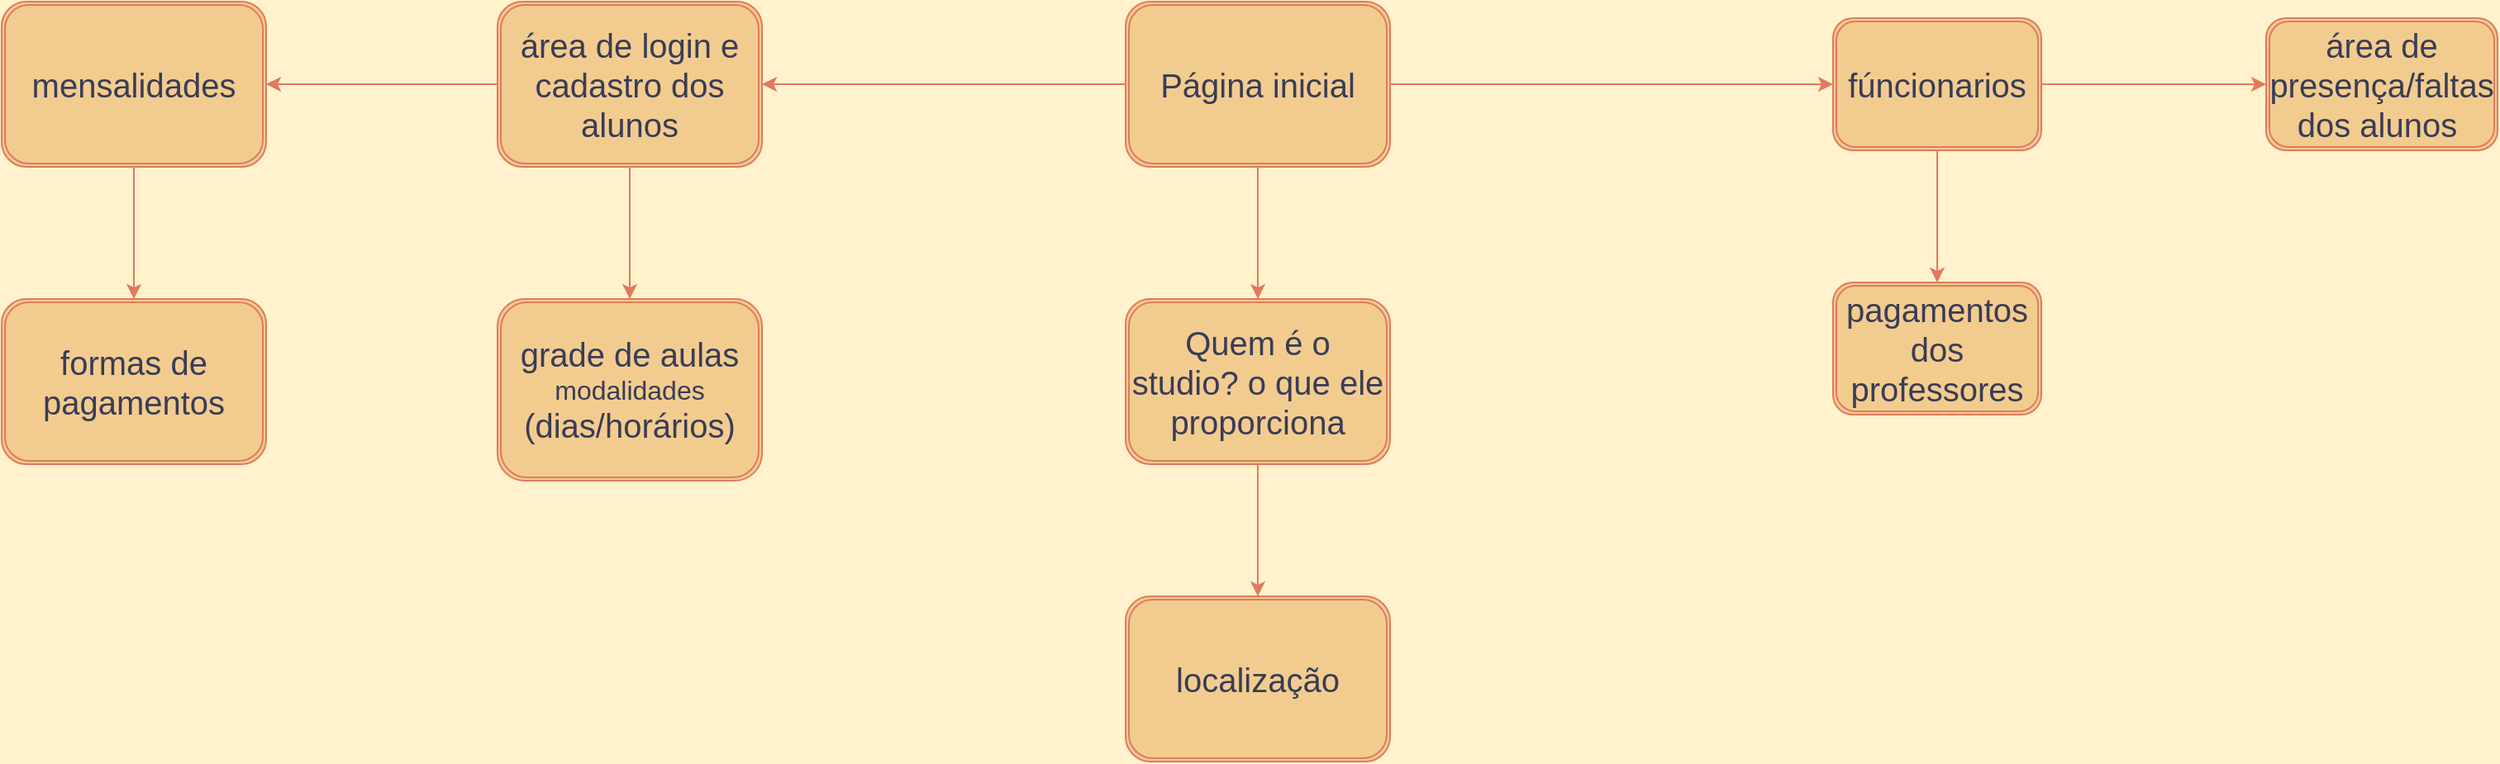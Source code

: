 <mxfile version="20.2.7" type="device"><diagram id="S6MFgTO6pI0vdOEfi4y0" name="Página-1"><mxGraphModel dx="2031" dy="1134" grid="1" gridSize="10" guides="1" tooltips="1" connect="1" arrows="1" fold="1" page="1" pageScale="1" pageWidth="827" pageHeight="1169" background="#FFF2CC" math="0" shadow="0"><root><mxCell id="0"/><mxCell id="1" parent="0"/><mxCell id="AEsOorf027XOE_4-P0p7-11" value="" style="edgeStyle=orthogonalEdgeStyle;rounded=0;orthogonalLoop=1;jettySize=auto;html=1;fontSize=20;fontColor=#393C56;strokeColor=#E07A5F;fillColor=#F2CC8F;" edge="1" parent="1" source="AEsOorf027XOE_4-P0p7-1" target="AEsOorf027XOE_4-P0p7-10"><mxGeometry relative="1" as="geometry"/></mxCell><mxCell id="AEsOorf027XOE_4-P0p7-13" value="" style="edgeStyle=orthogonalEdgeStyle;rounded=0;orthogonalLoop=1;jettySize=auto;html=1;fontSize=20;fontColor=#393C56;strokeColor=#E07A5F;fillColor=#F2CC8F;" edge="1" parent="1" source="AEsOorf027XOE_4-P0p7-1" target="AEsOorf027XOE_4-P0p7-12"><mxGeometry relative="1" as="geometry"/></mxCell><mxCell id="AEsOorf027XOE_4-P0p7-23" value="" style="edgeStyle=orthogonalEdgeStyle;rounded=0;orthogonalLoop=1;jettySize=auto;html=1;fontSize=20;fontColor=#393C56;strokeColor=#E07A5F;fillColor=#F2CC8F;" edge="1" parent="1" source="AEsOorf027XOE_4-P0p7-1" target="AEsOorf027XOE_4-P0p7-22"><mxGeometry relative="1" as="geometry"/></mxCell><mxCell id="AEsOorf027XOE_4-P0p7-1" value="&lt;span style=&quot;font-size: 20px;&quot;&gt;Página inicial&lt;br&gt;&lt;/span&gt;" style="shape=ext;double=1;rounded=1;whiteSpace=wrap;html=1;fontColor=#393C56;strokeColor=#E07A5F;fillColor=#F2CC8F;" vertex="1" parent="1"><mxGeometry x="750" y="10" width="160" height="100" as="geometry"/></mxCell><mxCell id="AEsOorf027XOE_4-P0p7-17" value="" style="edgeStyle=orthogonalEdgeStyle;rounded=0;orthogonalLoop=1;jettySize=auto;html=1;fontSize=20;fontColor=#393C56;strokeColor=#E07A5F;fillColor=#F2CC8F;" edge="1" parent="1" source="AEsOorf027XOE_4-P0p7-10" target="AEsOorf027XOE_4-P0p7-16"><mxGeometry relative="1" as="geometry"/></mxCell><mxCell id="AEsOorf027XOE_4-P0p7-27" value="" style="edgeStyle=orthogonalEdgeStyle;rounded=0;orthogonalLoop=1;jettySize=auto;html=1;fontSize=20;fontColor=#393C56;strokeColor=#E07A5F;fillColor=#F2CC8F;" edge="1" parent="1" source="AEsOorf027XOE_4-P0p7-10" target="AEsOorf027XOE_4-P0p7-26"><mxGeometry relative="1" as="geometry"/></mxCell><mxCell id="AEsOorf027XOE_4-P0p7-10" value="&lt;span style=&quot;font-size: 20px;&quot;&gt;área de login e cadastro dos alunos&lt;/span&gt;" style="shape=ext;double=1;rounded=1;whiteSpace=wrap;html=1;fontColor=#393C56;strokeColor=#E07A5F;fillColor=#F2CC8F;" vertex="1" parent="1"><mxGeometry x="370" y="10" width="160" height="100" as="geometry"/></mxCell><mxCell id="AEsOorf027XOE_4-P0p7-15" value="" style="edgeStyle=orthogonalEdgeStyle;rounded=0;orthogonalLoop=1;jettySize=auto;html=1;fontSize=20;fontColor=#393C56;strokeColor=#E07A5F;fillColor=#F2CC8F;" edge="1" parent="1" source="AEsOorf027XOE_4-P0p7-12" target="AEsOorf027XOE_4-P0p7-14"><mxGeometry relative="1" as="geometry"/></mxCell><mxCell id="AEsOorf027XOE_4-P0p7-19" value="" style="edgeStyle=orthogonalEdgeStyle;rounded=0;orthogonalLoop=1;jettySize=auto;html=1;fontSize=20;fontColor=#393C56;strokeColor=#E07A5F;fillColor=#F2CC8F;" edge="1" parent="1" source="AEsOorf027XOE_4-P0p7-12" target="AEsOorf027XOE_4-P0p7-18"><mxGeometry relative="1" as="geometry"/></mxCell><mxCell id="AEsOorf027XOE_4-P0p7-12" value="&lt;span style=&quot;font-size: 20px;&quot;&gt;fúncionarios&lt;br&gt;&lt;/span&gt;" style="shape=ext;double=1;rounded=1;whiteSpace=wrap;html=1;fontColor=#393C56;strokeColor=#E07A5F;fillColor=#F2CC8F;" vertex="1" parent="1"><mxGeometry x="1178" y="20" width="126" height="80" as="geometry"/></mxCell><mxCell id="AEsOorf027XOE_4-P0p7-14" value="&lt;span style=&quot;font-size: 20px;&quot;&gt;área de presença/faltas dos alunos&amp;nbsp;&lt;br&gt;&lt;/span&gt;" style="shape=ext;double=1;rounded=1;whiteSpace=wrap;html=1;fontColor=#393C56;strokeColor=#E07A5F;fillColor=#F2CC8F;" vertex="1" parent="1"><mxGeometry x="1440" y="20" width="140" height="80" as="geometry"/></mxCell><mxCell id="AEsOorf027XOE_4-P0p7-21" value="" style="edgeStyle=orthogonalEdgeStyle;rounded=0;orthogonalLoop=1;jettySize=auto;html=1;fontSize=20;fontColor=#393C56;strokeColor=#E07A5F;fillColor=#F2CC8F;" edge="1" parent="1" source="AEsOorf027XOE_4-P0p7-16" target="AEsOorf027XOE_4-P0p7-20"><mxGeometry relative="1" as="geometry"/></mxCell><mxCell id="AEsOorf027XOE_4-P0p7-16" value="&lt;span style=&quot;font-size: 20px;&quot;&gt;mensalidades&lt;/span&gt;" style="shape=ext;double=1;rounded=1;whiteSpace=wrap;html=1;fontColor=#393C56;strokeColor=#E07A5F;fillColor=#F2CC8F;" vertex="1" parent="1"><mxGeometry x="70" y="10" width="160" height="100" as="geometry"/></mxCell><mxCell id="AEsOorf027XOE_4-P0p7-18" value="&lt;span style=&quot;font-size: 20px;&quot;&gt;pagamentos dos professores&lt;br&gt;&lt;/span&gt;" style="shape=ext;double=1;rounded=1;whiteSpace=wrap;html=1;fontColor=#393C56;strokeColor=#E07A5F;fillColor=#F2CC8F;" vertex="1" parent="1"><mxGeometry x="1178" y="180" width="126" height="80" as="geometry"/></mxCell><mxCell id="AEsOorf027XOE_4-P0p7-20" value="&lt;span style=&quot;font-size: 20px;&quot;&gt;formas de pagamentos&lt;/span&gt;" style="shape=ext;double=1;rounded=1;whiteSpace=wrap;html=1;fontColor=#393C56;strokeColor=#E07A5F;fillColor=#F2CC8F;" vertex="1" parent="1"><mxGeometry x="70" y="190" width="160" height="100" as="geometry"/></mxCell><mxCell id="AEsOorf027XOE_4-P0p7-29" value="" style="edgeStyle=orthogonalEdgeStyle;rounded=0;orthogonalLoop=1;jettySize=auto;html=1;fontSize=12;fontColor=#393C56;strokeColor=#E07A5F;fillColor=#F2CC8F;" edge="1" parent="1" source="AEsOorf027XOE_4-P0p7-22" target="AEsOorf027XOE_4-P0p7-28"><mxGeometry relative="1" as="geometry"/></mxCell><mxCell id="AEsOorf027XOE_4-P0p7-22" value="&lt;span style=&quot;font-size: 20px;&quot;&gt;Quem é o studio? o que ele proporciona&lt;br&gt;&lt;/span&gt;" style="shape=ext;double=1;rounded=1;whiteSpace=wrap;html=1;fontColor=#393C56;strokeColor=#E07A5F;fillColor=#F2CC8F;" vertex="1" parent="1"><mxGeometry x="750" y="190" width="160" height="100" as="geometry"/></mxCell><mxCell id="AEsOorf027XOE_4-P0p7-26" value="&lt;span style=&quot;font-size: 20px;&quot;&gt;grade de aulas&lt;br&gt;&lt;/span&gt;&lt;font style=&quot;font-size: 16px;&quot;&gt;modalidades&lt;br&gt;&lt;/font&gt;&lt;span style=&quot;font-size: 20px;&quot;&gt;(dias/horários)&lt;/span&gt;" style="shape=ext;double=1;rounded=1;whiteSpace=wrap;html=1;fontColor=#393C56;strokeColor=#E07A5F;fillColor=#F2CC8F;" vertex="1" parent="1"><mxGeometry x="370" y="190" width="160" height="110" as="geometry"/></mxCell><mxCell id="AEsOorf027XOE_4-P0p7-28" value="&lt;span style=&quot;font-size: 20px;&quot;&gt;localização&lt;br&gt;&lt;/span&gt;" style="shape=ext;double=1;rounded=1;whiteSpace=wrap;html=1;fontColor=#393C56;strokeColor=#E07A5F;fillColor=#F2CC8F;" vertex="1" parent="1"><mxGeometry x="750" y="370" width="160" height="100" as="geometry"/></mxCell></root></mxGraphModel></diagram></mxfile>